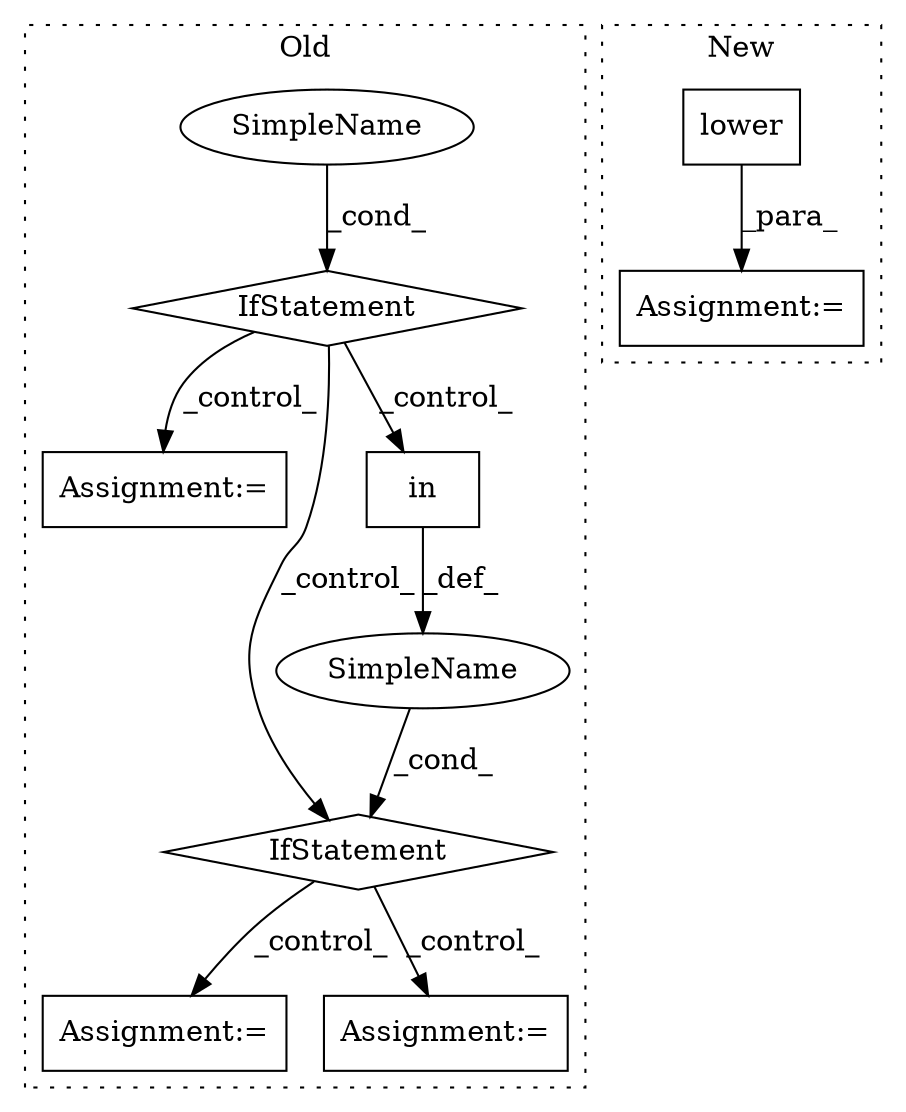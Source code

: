 digraph G {
subgraph cluster0 {
1 [label="IfStatement" a="25" s="1856,1892" l="10,2" shape="diamond"];
3 [label="Assignment:=" a="7" s="1959" l="1" shape="box"];
4 [label="SimpleName" a="42" s="" l="" shape="ellipse"];
6 [label="IfStatement" a="25" s="2128,2164" l="10,2" shape="diamond"];
7 [label="SimpleName" a="42" s="" l="" shape="ellipse"];
8 [label="Assignment:=" a="7" s="2400" l="1" shape="box"];
9 [label="in" a="105" s="2138" l="26" shape="box"];
10 [label="Assignment:=" a="7" s="2239" l="1" shape="box"];
label = "Old";
style="dotted";
}
subgraph cluster1 {
2 [label="lower" a="32" s="1910" l="7" shape="box"];
5 [label="Assignment:=" a="7" s="1981" l="1" shape="box"];
label = "New";
style="dotted";
}
1 -> 6 [label="_control_"];
1 -> 9 [label="_control_"];
1 -> 3 [label="_control_"];
2 -> 5 [label="_para_"];
4 -> 1 [label="_cond_"];
6 -> 8 [label="_control_"];
6 -> 10 [label="_control_"];
7 -> 6 [label="_cond_"];
9 -> 7 [label="_def_"];
}
